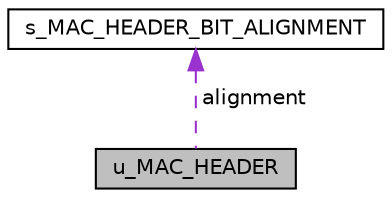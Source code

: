 digraph "u_MAC_HEADER"
{
  edge [fontname="Helvetica",fontsize="10",labelfontname="Helvetica",labelfontsize="10"];
  node [fontname="Helvetica",fontsize="10",shape=record];
  Node1 [label="u_MAC_HEADER",height=0.2,width=0.4,color="black", fillcolor="grey75", style="filled", fontcolor="black"];
  Node2 -> Node1 [dir="back",color="darkorchid3",fontsize="10",style="dashed",label=" alignment" ,fontname="Helvetica"];
  Node2 [label="s_MAC_HEADER_BIT_ALIGNMENT",height=0.2,width=0.4,color="black", fillcolor="white", style="filled",URL="$structs__MAC__HEADER__BIT__ALIGNMENT.html",tooltip="abstruct internal use only bit alightment of mac header "];
}
